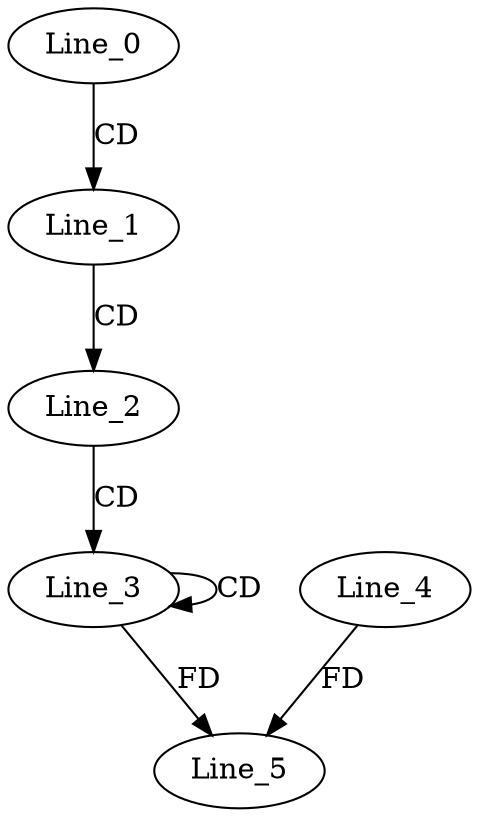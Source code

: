 digraph G {
  Line_0;
  Line_1;
  Line_2;
  Line_3;
  Line_3;
  Line_5;
  Line_4;
  Line_0 -> Line_1 [ label="CD" ];
  Line_1 -> Line_2 [ label="CD" ];
  Line_2 -> Line_3 [ label="CD" ];
  Line_3 -> Line_3 [ label="CD" ];
  Line_3 -> Line_5 [ label="FD" ];
  Line_4 -> Line_5 [ label="FD" ];
}
